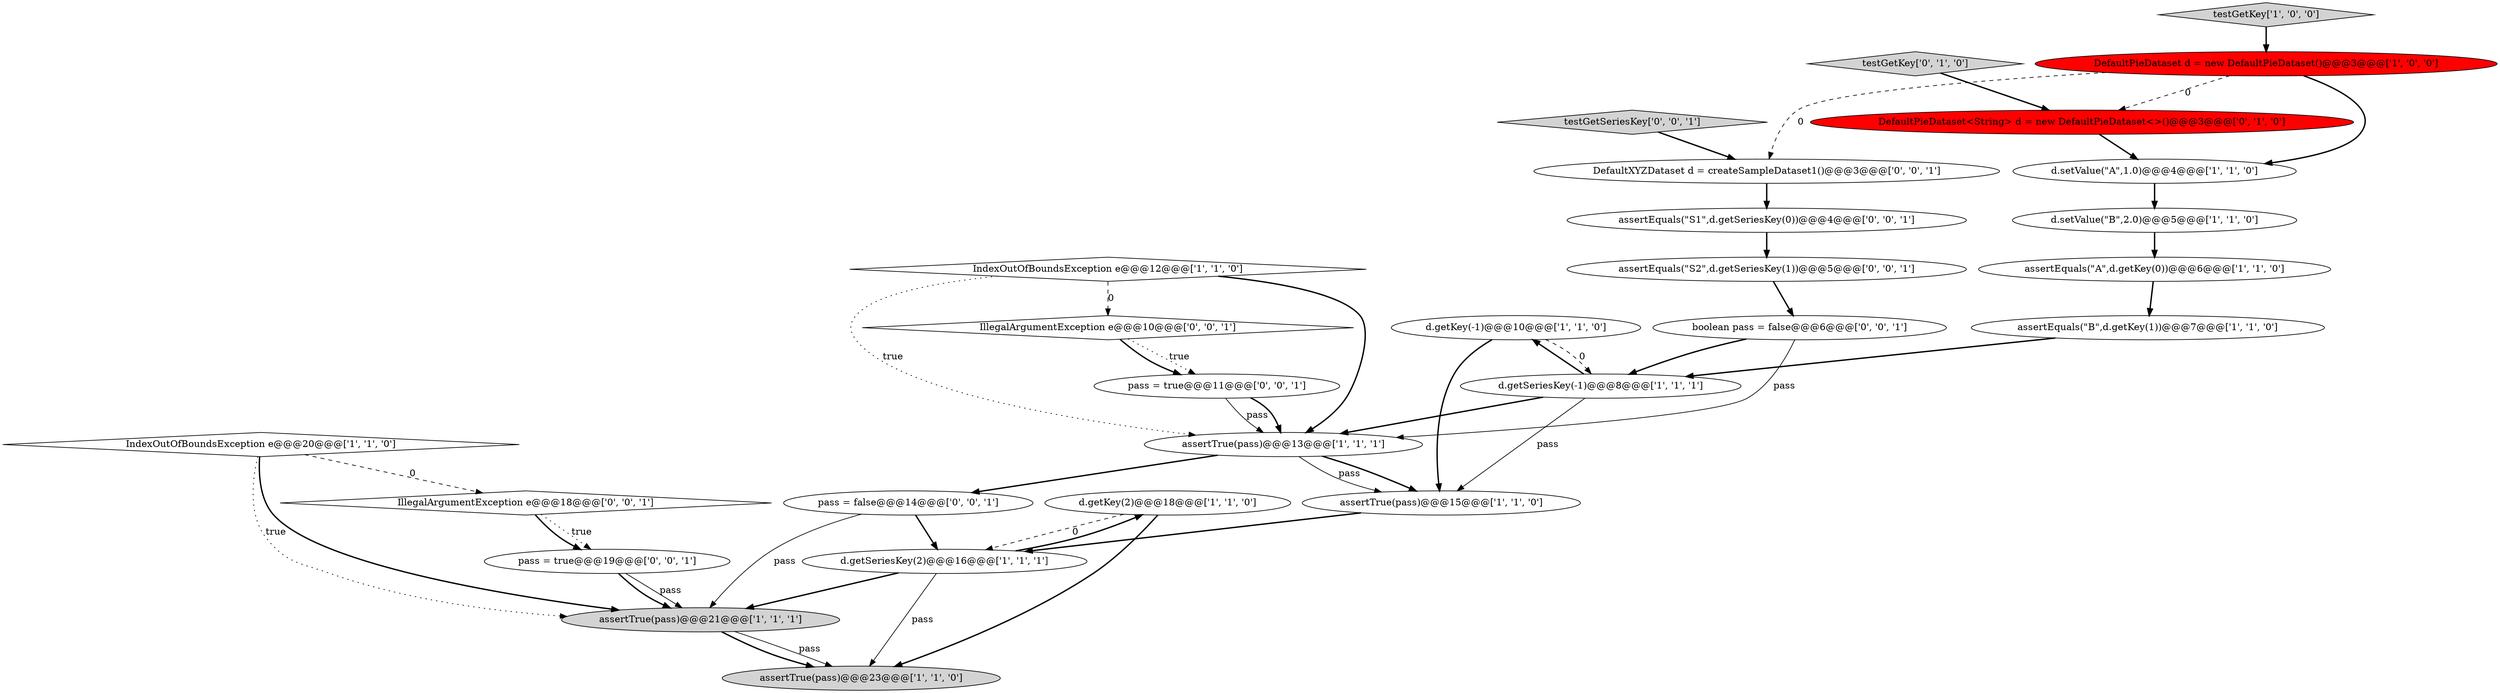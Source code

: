 digraph {
12 [style = filled, label = "d.getKey(2)@@@18@@@['1', '1', '0']", fillcolor = white, shape = ellipse image = "AAA0AAABBB1BBB"];
4 [style = filled, label = "assertTrue(pass)@@@23@@@['1', '1', '0']", fillcolor = lightgray, shape = ellipse image = "AAA0AAABBB1BBB"];
22 [style = filled, label = "IllegalArgumentException e@@@18@@@['0', '0', '1']", fillcolor = white, shape = diamond image = "AAA0AAABBB3BBB"];
2 [style = filled, label = "assertEquals(\"B\",d.getKey(1))@@@7@@@['1', '1', '0']", fillcolor = white, shape = ellipse image = "AAA0AAABBB1BBB"];
18 [style = filled, label = "pass = true@@@11@@@['0', '0', '1']", fillcolor = white, shape = ellipse image = "AAA0AAABBB3BBB"];
11 [style = filled, label = "d.getKey(-1)@@@10@@@['1', '1', '0']", fillcolor = white, shape = ellipse image = "AAA0AAABBB1BBB"];
8 [style = filled, label = "assertTrue(pass)@@@21@@@['1', '1', '1']", fillcolor = lightgray, shape = ellipse image = "AAA0AAABBB1BBB"];
1 [style = filled, label = "IndexOutOfBoundsException e@@@20@@@['1', '1', '0']", fillcolor = white, shape = diamond image = "AAA0AAABBB1BBB"];
21 [style = filled, label = "DefaultXYZDataset d = createSampleDataset1()@@@3@@@['0', '0', '1']", fillcolor = white, shape = ellipse image = "AAA0AAABBB3BBB"];
17 [style = filled, label = "DefaultPieDataset<String> d = new DefaultPieDataset<>()@@@3@@@['0', '1', '0']", fillcolor = red, shape = ellipse image = "AAA1AAABBB2BBB"];
9 [style = filled, label = "d.setValue(\"B\",2.0)@@@5@@@['1', '1', '0']", fillcolor = white, shape = ellipse image = "AAA0AAABBB1BBB"];
26 [style = filled, label = "pass = false@@@14@@@['0', '0', '1']", fillcolor = white, shape = ellipse image = "AAA0AAABBB3BBB"];
0 [style = filled, label = "assertTrue(pass)@@@13@@@['1', '1', '1']", fillcolor = white, shape = ellipse image = "AAA0AAABBB1BBB"];
5 [style = filled, label = "d.setValue(\"A\",1.0)@@@4@@@['1', '1', '0']", fillcolor = white, shape = ellipse image = "AAA0AAABBB1BBB"];
19 [style = filled, label = "assertEquals(\"S1\",d.getSeriesKey(0))@@@4@@@['0', '0', '1']", fillcolor = white, shape = ellipse image = "AAA0AAABBB3BBB"];
25 [style = filled, label = "boolean pass = false@@@6@@@['0', '0', '1']", fillcolor = white, shape = ellipse image = "AAA0AAABBB3BBB"];
14 [style = filled, label = "assertEquals(\"A\",d.getKey(0))@@@6@@@['1', '1', '0']", fillcolor = white, shape = ellipse image = "AAA0AAABBB1BBB"];
13 [style = filled, label = "d.getSeriesKey(-1)@@@8@@@['1', '1', '1']", fillcolor = white, shape = ellipse image = "AAA0AAABBB1BBB"];
10 [style = filled, label = "DefaultPieDataset d = new DefaultPieDataset()@@@3@@@['1', '0', '0']", fillcolor = red, shape = ellipse image = "AAA1AAABBB1BBB"];
24 [style = filled, label = "assertEquals(\"S2\",d.getSeriesKey(1))@@@5@@@['0', '0', '1']", fillcolor = white, shape = ellipse image = "AAA0AAABBB3BBB"];
3 [style = filled, label = "testGetKey['1', '0', '0']", fillcolor = lightgray, shape = diamond image = "AAA0AAABBB1BBB"];
15 [style = filled, label = "assertTrue(pass)@@@15@@@['1', '1', '0']", fillcolor = white, shape = ellipse image = "AAA0AAABBB1BBB"];
20 [style = filled, label = "pass = true@@@19@@@['0', '0', '1']", fillcolor = white, shape = ellipse image = "AAA0AAABBB3BBB"];
16 [style = filled, label = "testGetKey['0', '1', '0']", fillcolor = lightgray, shape = diamond image = "AAA0AAABBB2BBB"];
7 [style = filled, label = "IndexOutOfBoundsException e@@@12@@@['1', '1', '0']", fillcolor = white, shape = diamond image = "AAA0AAABBB1BBB"];
6 [style = filled, label = "d.getSeriesKey(2)@@@16@@@['1', '1', '1']", fillcolor = white, shape = ellipse image = "AAA0AAABBB1BBB"];
27 [style = filled, label = "IllegalArgumentException e@@@10@@@['0', '0', '1']", fillcolor = white, shape = diamond image = "AAA0AAABBB3BBB"];
23 [style = filled, label = "testGetSeriesKey['0', '0', '1']", fillcolor = lightgray, shape = diamond image = "AAA0AAABBB3BBB"];
27->18 [style = bold, label=""];
20->8 [style = solid, label="pass"];
17->5 [style = bold, label=""];
10->21 [style = dashed, label="0"];
1->8 [style = bold, label=""];
0->26 [style = bold, label=""];
13->15 [style = solid, label="pass"];
5->9 [style = bold, label=""];
21->19 [style = bold, label=""];
25->13 [style = bold, label=""];
0->15 [style = solid, label="pass"];
7->0 [style = bold, label=""];
15->6 [style = bold, label=""];
16->17 [style = bold, label=""];
26->6 [style = bold, label=""];
7->0 [style = dotted, label="true"];
13->11 [style = bold, label=""];
0->15 [style = bold, label=""];
11->15 [style = bold, label=""];
1->22 [style = dashed, label="0"];
19->24 [style = bold, label=""];
2->13 [style = bold, label=""];
6->4 [style = solid, label="pass"];
7->27 [style = dashed, label="0"];
3->10 [style = bold, label=""];
25->0 [style = solid, label="pass"];
12->6 [style = dashed, label="0"];
20->8 [style = bold, label=""];
11->13 [style = dashed, label="0"];
22->20 [style = dotted, label="true"];
10->5 [style = bold, label=""];
12->4 [style = bold, label=""];
22->20 [style = bold, label=""];
23->21 [style = bold, label=""];
8->4 [style = solid, label="pass"];
24->25 [style = bold, label=""];
6->8 [style = bold, label=""];
1->8 [style = dotted, label="true"];
9->14 [style = bold, label=""];
10->17 [style = dashed, label="0"];
18->0 [style = solid, label="pass"];
14->2 [style = bold, label=""];
8->4 [style = bold, label=""];
26->8 [style = solid, label="pass"];
27->18 [style = dotted, label="true"];
18->0 [style = bold, label=""];
13->0 [style = bold, label=""];
6->12 [style = bold, label=""];
}
